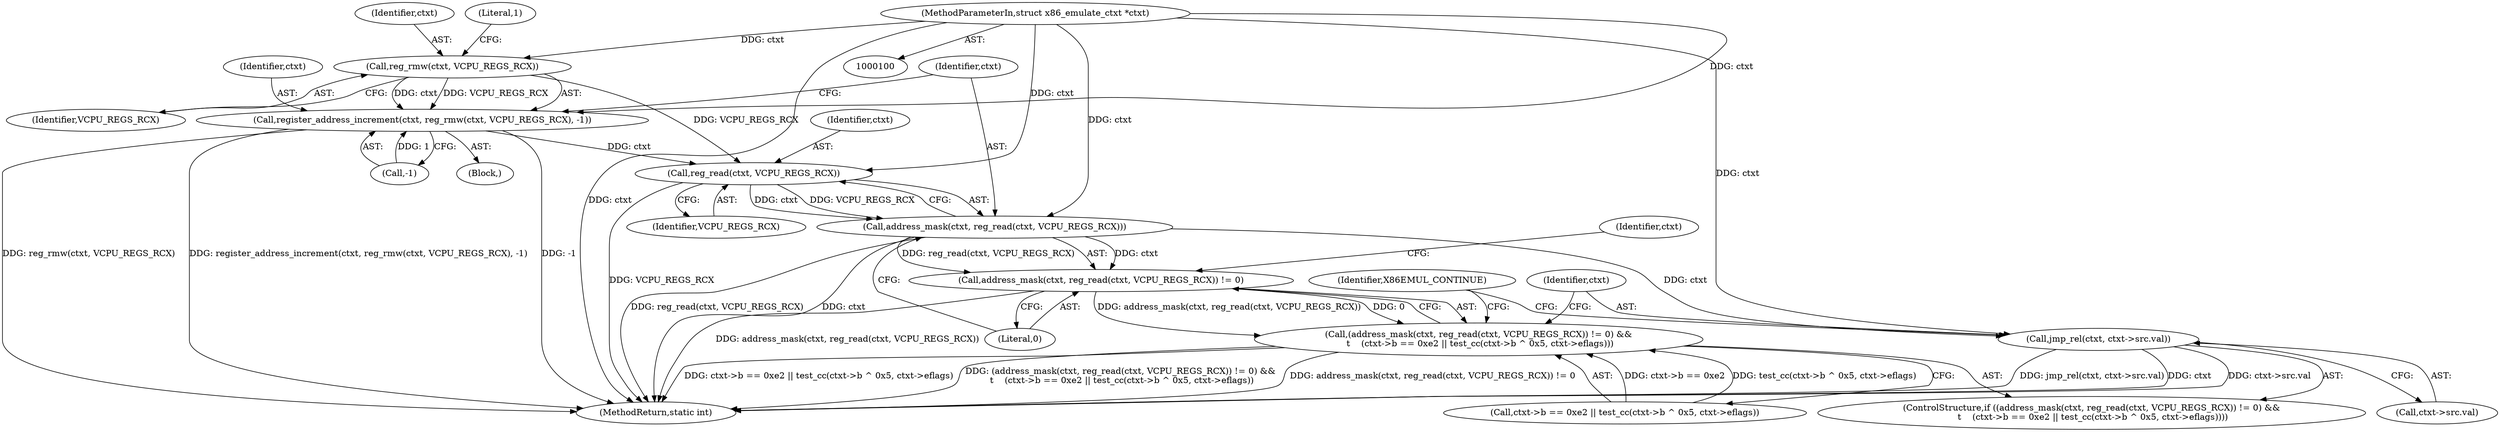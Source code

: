 digraph "0_linux_234f3ce485d54017f15cf5e0699cff4100121601_3@pointer" {
"1000105" [label="(Call,reg_rmw(ctxt, VCPU_REGS_RCX))"];
"1000101" [label="(MethodParameterIn,struct x86_emulate_ctxt *ctxt)"];
"1000103" [label="(Call,register_address_increment(ctxt, reg_rmw(ctxt, VCPU_REGS_RCX), -1))"];
"1000115" [label="(Call,reg_read(ctxt, VCPU_REGS_RCX))"];
"1000113" [label="(Call,address_mask(ctxt, reg_read(ctxt, VCPU_REGS_RCX)))"];
"1000112" [label="(Call,address_mask(ctxt, reg_read(ctxt, VCPU_REGS_RCX)) != 0)"];
"1000111" [label="(Call,(address_mask(ctxt, reg_read(ctxt, VCPU_REGS_RCX)) != 0) &&\n \t    (ctxt->b == 0xe2 || test_cc(ctxt->b ^ 0x5, ctxt->eflags)))"];
"1000134" [label="(Call,jmp_rel(ctxt, ctxt->src.val))"];
"1000104" [label="(Identifier,ctxt)"];
"1000105" [label="(Call,reg_rmw(ctxt, VCPU_REGS_RCX))"];
"1000122" [label="(Identifier,ctxt)"];
"1000136" [label="(Call,ctxt->src.val)"];
"1000114" [label="(Identifier,ctxt)"];
"1000112" [label="(Call,address_mask(ctxt, reg_read(ctxt, VCPU_REGS_RCX)) != 0)"];
"1000106" [label="(Identifier,ctxt)"];
"1000103" [label="(Call,register_address_increment(ctxt, reg_rmw(ctxt, VCPU_REGS_RCX), -1))"];
"1000109" [label="(Literal,1)"];
"1000110" [label="(ControlStructure,if ((address_mask(ctxt, reg_read(ctxt, VCPU_REGS_RCX)) != 0) &&\n \t    (ctxt->b == 0xe2 || test_cc(ctxt->b ^ 0x5, ctxt->eflags))))"];
"1000119" [label="(Call,ctxt->b == 0xe2 || test_cc(ctxt->b ^ 0x5, ctxt->eflags))"];
"1000113" [label="(Call,address_mask(ctxt, reg_read(ctxt, VCPU_REGS_RCX)))"];
"1000117" [label="(Identifier,VCPU_REGS_RCX)"];
"1000142" [label="(Identifier,X86EMUL_CONTINUE)"];
"1000107" [label="(Identifier,VCPU_REGS_RCX)"];
"1000108" [label="(Call,-1)"];
"1000134" [label="(Call,jmp_rel(ctxt, ctxt->src.val))"];
"1000115" [label="(Call,reg_read(ctxt, VCPU_REGS_RCX))"];
"1000143" [label="(MethodReturn,static int)"];
"1000116" [label="(Identifier,ctxt)"];
"1000102" [label="(Block,)"];
"1000101" [label="(MethodParameterIn,struct x86_emulate_ctxt *ctxt)"];
"1000111" [label="(Call,(address_mask(ctxt, reg_read(ctxt, VCPU_REGS_RCX)) != 0) &&\n \t    (ctxt->b == 0xe2 || test_cc(ctxt->b ^ 0x5, ctxt->eflags)))"];
"1000118" [label="(Literal,0)"];
"1000135" [label="(Identifier,ctxt)"];
"1000105" -> "1000103"  [label="AST: "];
"1000105" -> "1000107"  [label="CFG: "];
"1000106" -> "1000105"  [label="AST: "];
"1000107" -> "1000105"  [label="AST: "];
"1000109" -> "1000105"  [label="CFG: "];
"1000105" -> "1000103"  [label="DDG: ctxt"];
"1000105" -> "1000103"  [label="DDG: VCPU_REGS_RCX"];
"1000101" -> "1000105"  [label="DDG: ctxt"];
"1000105" -> "1000115"  [label="DDG: VCPU_REGS_RCX"];
"1000101" -> "1000100"  [label="AST: "];
"1000101" -> "1000143"  [label="DDG: ctxt"];
"1000101" -> "1000103"  [label="DDG: ctxt"];
"1000101" -> "1000113"  [label="DDG: ctxt"];
"1000101" -> "1000115"  [label="DDG: ctxt"];
"1000101" -> "1000134"  [label="DDG: ctxt"];
"1000103" -> "1000102"  [label="AST: "];
"1000103" -> "1000108"  [label="CFG: "];
"1000104" -> "1000103"  [label="AST: "];
"1000108" -> "1000103"  [label="AST: "];
"1000114" -> "1000103"  [label="CFG: "];
"1000103" -> "1000143"  [label="DDG: -1"];
"1000103" -> "1000143"  [label="DDG: reg_rmw(ctxt, VCPU_REGS_RCX)"];
"1000103" -> "1000143"  [label="DDG: register_address_increment(ctxt, reg_rmw(ctxt, VCPU_REGS_RCX), -1)"];
"1000108" -> "1000103"  [label="DDG: 1"];
"1000103" -> "1000115"  [label="DDG: ctxt"];
"1000115" -> "1000113"  [label="AST: "];
"1000115" -> "1000117"  [label="CFG: "];
"1000116" -> "1000115"  [label="AST: "];
"1000117" -> "1000115"  [label="AST: "];
"1000113" -> "1000115"  [label="CFG: "];
"1000115" -> "1000143"  [label="DDG: VCPU_REGS_RCX"];
"1000115" -> "1000113"  [label="DDG: ctxt"];
"1000115" -> "1000113"  [label="DDG: VCPU_REGS_RCX"];
"1000113" -> "1000112"  [label="AST: "];
"1000114" -> "1000113"  [label="AST: "];
"1000118" -> "1000113"  [label="CFG: "];
"1000113" -> "1000143"  [label="DDG: ctxt"];
"1000113" -> "1000143"  [label="DDG: reg_read(ctxt, VCPU_REGS_RCX)"];
"1000113" -> "1000112"  [label="DDG: ctxt"];
"1000113" -> "1000112"  [label="DDG: reg_read(ctxt, VCPU_REGS_RCX)"];
"1000113" -> "1000134"  [label="DDG: ctxt"];
"1000112" -> "1000111"  [label="AST: "];
"1000112" -> "1000118"  [label="CFG: "];
"1000118" -> "1000112"  [label="AST: "];
"1000122" -> "1000112"  [label="CFG: "];
"1000111" -> "1000112"  [label="CFG: "];
"1000112" -> "1000143"  [label="DDG: address_mask(ctxt, reg_read(ctxt, VCPU_REGS_RCX))"];
"1000112" -> "1000111"  [label="DDG: address_mask(ctxt, reg_read(ctxt, VCPU_REGS_RCX))"];
"1000112" -> "1000111"  [label="DDG: 0"];
"1000111" -> "1000110"  [label="AST: "];
"1000111" -> "1000119"  [label="CFG: "];
"1000119" -> "1000111"  [label="AST: "];
"1000135" -> "1000111"  [label="CFG: "];
"1000142" -> "1000111"  [label="CFG: "];
"1000111" -> "1000143"  [label="DDG: address_mask(ctxt, reg_read(ctxt, VCPU_REGS_RCX)) != 0"];
"1000111" -> "1000143"  [label="DDG: ctxt->b == 0xe2 || test_cc(ctxt->b ^ 0x5, ctxt->eflags)"];
"1000111" -> "1000143"  [label="DDG: (address_mask(ctxt, reg_read(ctxt, VCPU_REGS_RCX)) != 0) &&\n \t    (ctxt->b == 0xe2 || test_cc(ctxt->b ^ 0x5, ctxt->eflags))"];
"1000119" -> "1000111"  [label="DDG: ctxt->b == 0xe2"];
"1000119" -> "1000111"  [label="DDG: test_cc(ctxt->b ^ 0x5, ctxt->eflags)"];
"1000134" -> "1000110"  [label="AST: "];
"1000134" -> "1000136"  [label="CFG: "];
"1000135" -> "1000134"  [label="AST: "];
"1000136" -> "1000134"  [label="AST: "];
"1000142" -> "1000134"  [label="CFG: "];
"1000134" -> "1000143"  [label="DDG: ctxt->src.val"];
"1000134" -> "1000143"  [label="DDG: jmp_rel(ctxt, ctxt->src.val)"];
"1000134" -> "1000143"  [label="DDG: ctxt"];
}
